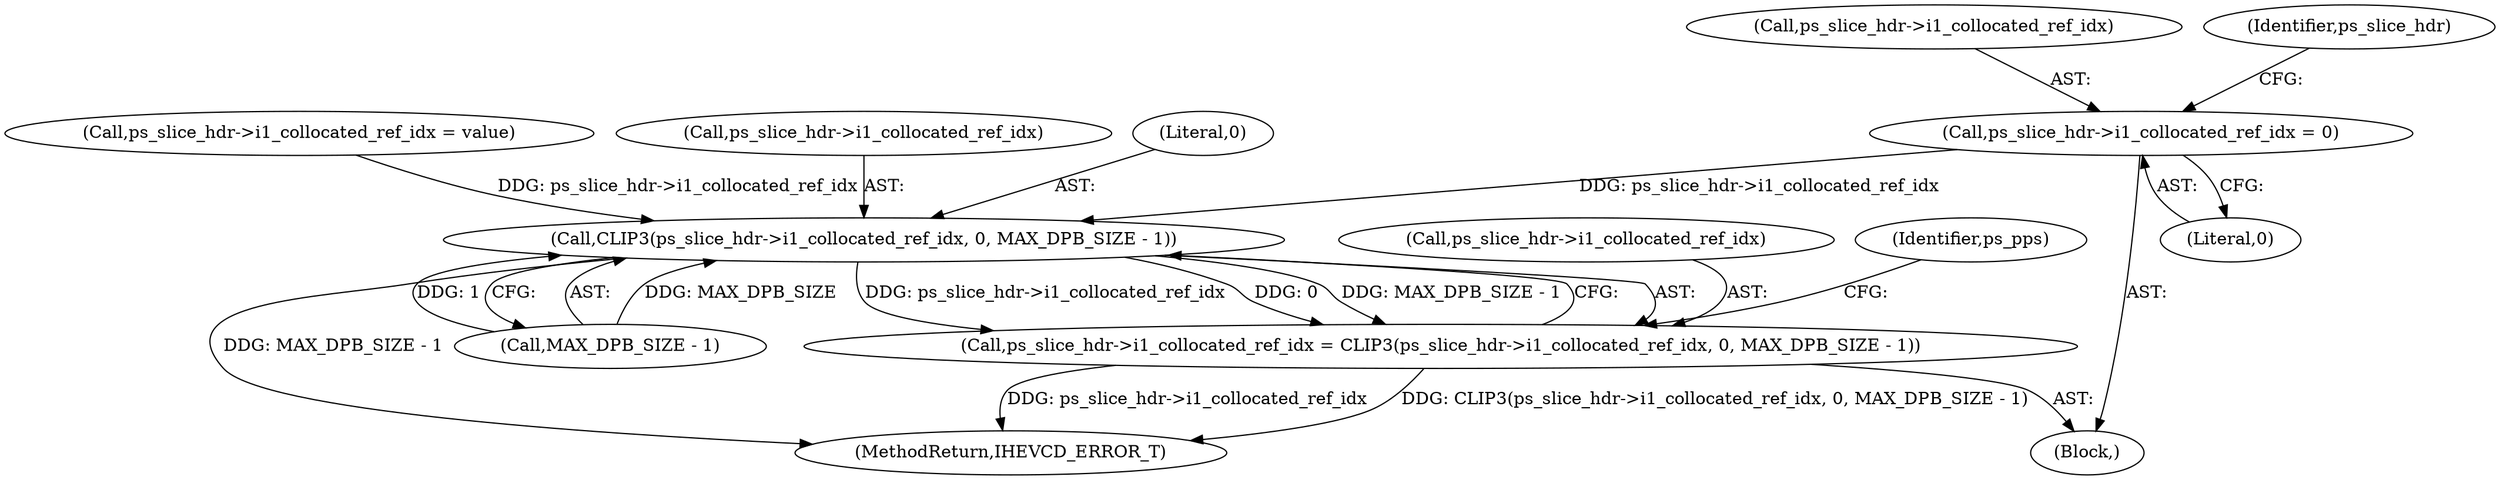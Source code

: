 digraph "0_Android_a1424724a00d62ac5efa0e27953eed66850d662f@pointer" {
"1001337" [label="(Call,ps_slice_hdr->i1_collocated_ref_idx = 0)"];
"1001399" [label="(Call,CLIP3(ps_slice_hdr->i1_collocated_ref_idx, 0, MAX_DPB_SIZE - 1))"];
"1001395" [label="(Call,ps_slice_hdr->i1_collocated_ref_idx = CLIP3(ps_slice_hdr->i1_collocated_ref_idx, 0, MAX_DPB_SIZE - 1))"];
"1001395" [label="(Call,ps_slice_hdr->i1_collocated_ref_idx = CLIP3(ps_slice_hdr->i1_collocated_ref_idx, 0, MAX_DPB_SIZE - 1))"];
"1002606" [label="(MethodReturn,IHEVCD_ERROR_T)"];
"1001399" [label="(Call,CLIP3(ps_slice_hdr->i1_collocated_ref_idx, 0, MAX_DPB_SIZE - 1))"];
"1001396" [label="(Call,ps_slice_hdr->i1_collocated_ref_idx)"];
"1001337" [label="(Call,ps_slice_hdr->i1_collocated_ref_idx = 0)"];
"1001390" [label="(Call,ps_slice_hdr->i1_collocated_ref_idx = value)"];
"1001400" [label="(Call,ps_slice_hdr->i1_collocated_ref_idx)"];
"1001341" [label="(Literal,0)"];
"1001411" [label="(Identifier,ps_pps)"];
"1001168" [label="(Block,)"];
"1001338" [label="(Call,ps_slice_hdr->i1_collocated_ref_idx)"];
"1001404" [label="(Call,MAX_DPB_SIZE - 1)"];
"1001344" [label="(Identifier,ps_slice_hdr)"];
"1001403" [label="(Literal,0)"];
"1001337" -> "1001168"  [label="AST: "];
"1001337" -> "1001341"  [label="CFG: "];
"1001338" -> "1001337"  [label="AST: "];
"1001341" -> "1001337"  [label="AST: "];
"1001344" -> "1001337"  [label="CFG: "];
"1001337" -> "1001399"  [label="DDG: ps_slice_hdr->i1_collocated_ref_idx"];
"1001399" -> "1001395"  [label="AST: "];
"1001399" -> "1001404"  [label="CFG: "];
"1001400" -> "1001399"  [label="AST: "];
"1001403" -> "1001399"  [label="AST: "];
"1001404" -> "1001399"  [label="AST: "];
"1001395" -> "1001399"  [label="CFG: "];
"1001399" -> "1002606"  [label="DDG: MAX_DPB_SIZE - 1"];
"1001399" -> "1001395"  [label="DDG: ps_slice_hdr->i1_collocated_ref_idx"];
"1001399" -> "1001395"  [label="DDG: 0"];
"1001399" -> "1001395"  [label="DDG: MAX_DPB_SIZE - 1"];
"1001390" -> "1001399"  [label="DDG: ps_slice_hdr->i1_collocated_ref_idx"];
"1001404" -> "1001399"  [label="DDG: MAX_DPB_SIZE"];
"1001404" -> "1001399"  [label="DDG: 1"];
"1001395" -> "1001168"  [label="AST: "];
"1001396" -> "1001395"  [label="AST: "];
"1001411" -> "1001395"  [label="CFG: "];
"1001395" -> "1002606"  [label="DDG: CLIP3(ps_slice_hdr->i1_collocated_ref_idx, 0, MAX_DPB_SIZE - 1)"];
"1001395" -> "1002606"  [label="DDG: ps_slice_hdr->i1_collocated_ref_idx"];
}
